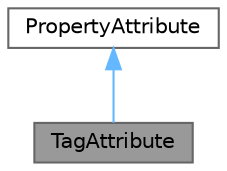 digraph "TagAttribute"
{
 // LATEX_PDF_SIZE
  bgcolor="transparent";
  edge [fontname=Helvetica,fontsize=10,labelfontname=Helvetica,labelfontsize=10];
  node [fontname=Helvetica,fontsize=10,shape=box,height=0.2,width=0.4];
  Node1 [id="Node000001",label="TagAttribute",height=0.2,width=0.4,color="gray40", fillcolor="grey60", style="filled", fontcolor="black",tooltip="タグの専用UIを表示させるための属性"];
  Node2 -> Node1 [id="edge2_Node000001_Node000002",dir="back",color="steelblue1",style="solid",tooltip=" "];
  Node2 [id="Node000002",label="PropertyAttribute",height=0.2,width=0.4,color="gray40", fillcolor="white", style="filled",tooltip=" "];
}
